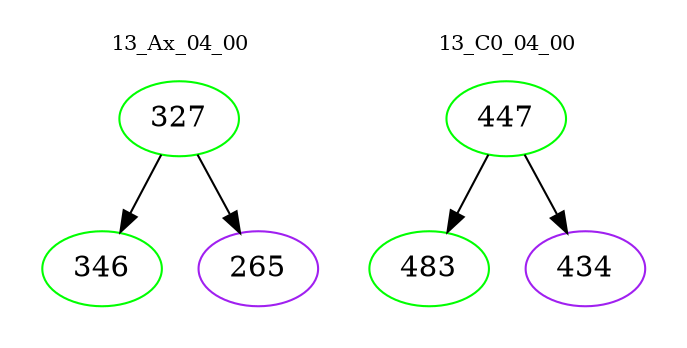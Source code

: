 digraph{
subgraph cluster_0 {
color = white
label = "13_Ax_04_00";
fontsize=10;
T0_327 [label="327", color="green"]
T0_327 -> T0_346 [color="black"]
T0_346 [label="346", color="green"]
T0_327 -> T0_265 [color="black"]
T0_265 [label="265", color="purple"]
}
subgraph cluster_1 {
color = white
label = "13_C0_04_00";
fontsize=10;
T1_447 [label="447", color="green"]
T1_447 -> T1_483 [color="black"]
T1_483 [label="483", color="green"]
T1_447 -> T1_434 [color="black"]
T1_434 [label="434", color="purple"]
}
}
